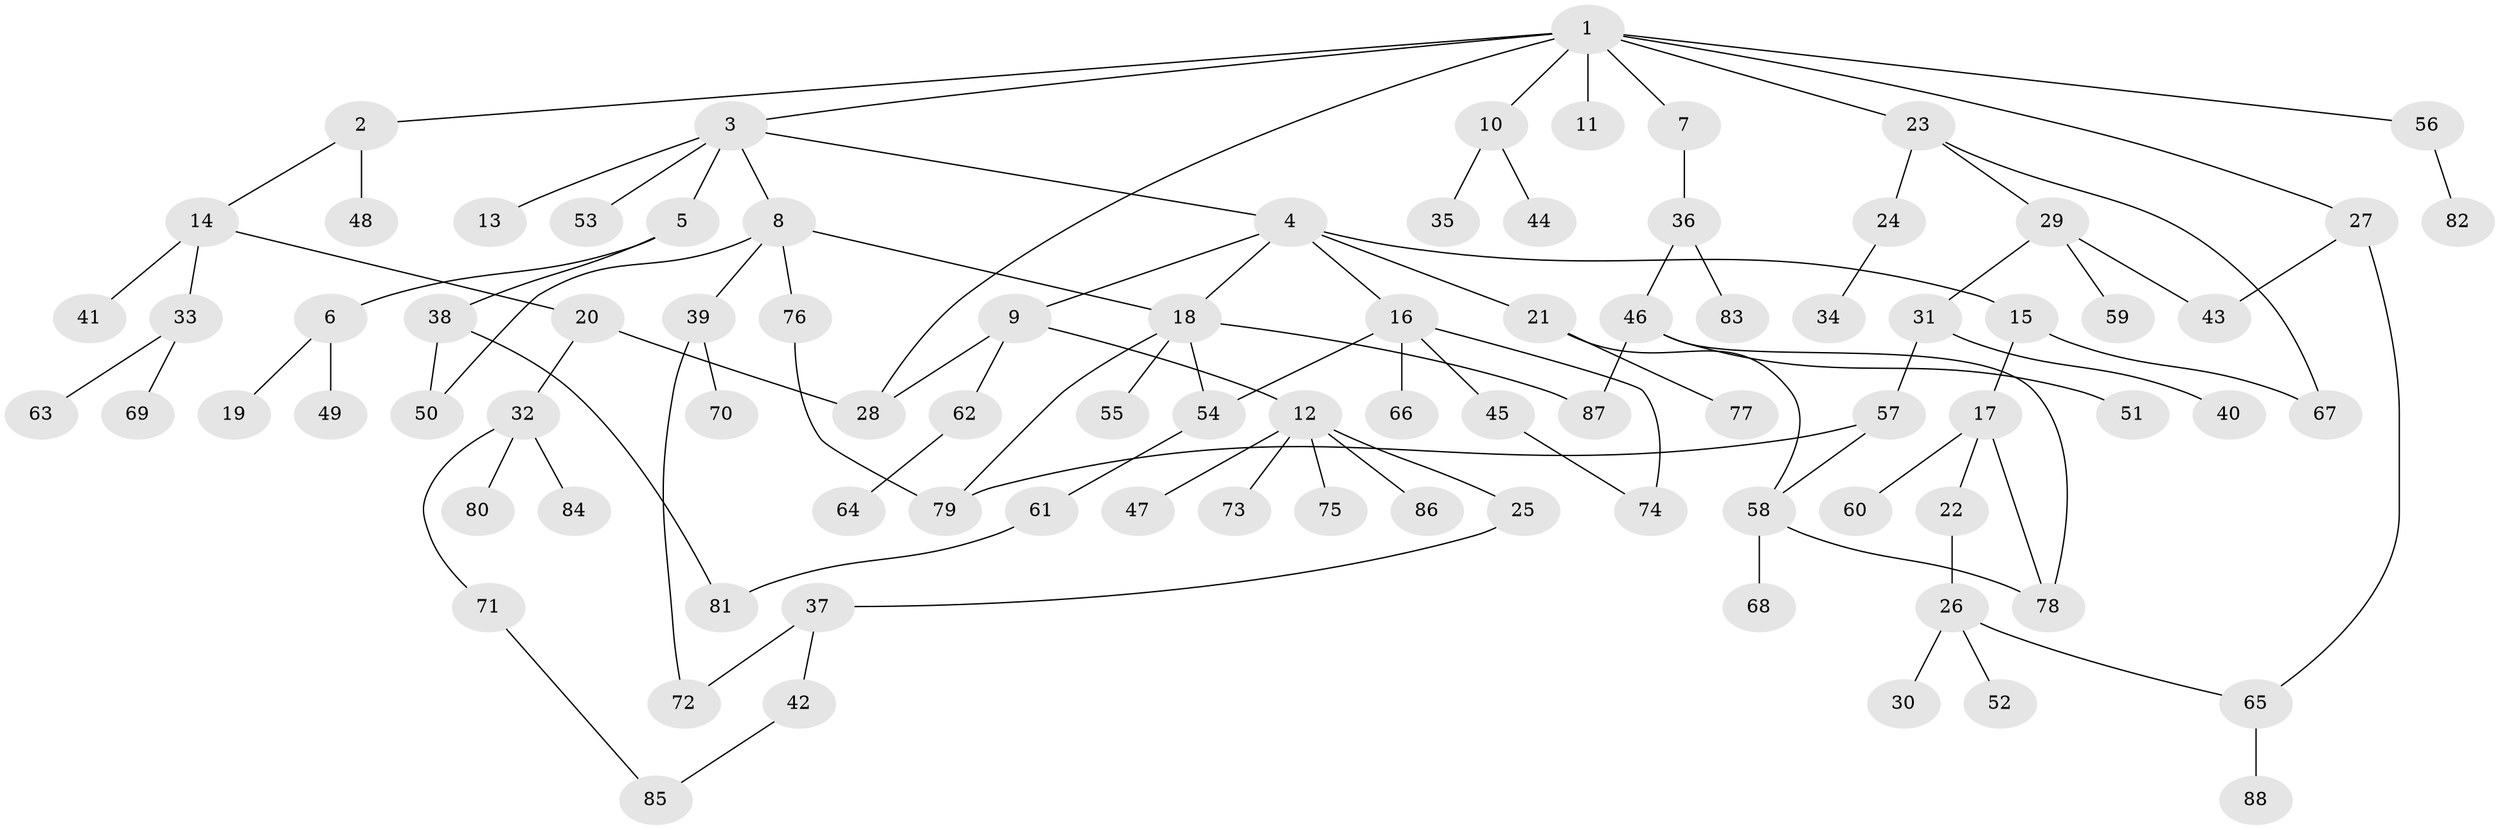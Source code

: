 // coarse degree distribution, {8: 0.03278688524590164, 2: 0.21311475409836064, 5: 0.06557377049180328, 3: 0.14754098360655737, 4: 0.14754098360655737, 6: 0.01639344262295082, 1: 0.3770491803278688}
// Generated by graph-tools (version 1.1) at 2025/23/03/03/25 07:23:34]
// undirected, 88 vertices, 105 edges
graph export_dot {
graph [start="1"]
  node [color=gray90,style=filled];
  1;
  2;
  3;
  4;
  5;
  6;
  7;
  8;
  9;
  10;
  11;
  12;
  13;
  14;
  15;
  16;
  17;
  18;
  19;
  20;
  21;
  22;
  23;
  24;
  25;
  26;
  27;
  28;
  29;
  30;
  31;
  32;
  33;
  34;
  35;
  36;
  37;
  38;
  39;
  40;
  41;
  42;
  43;
  44;
  45;
  46;
  47;
  48;
  49;
  50;
  51;
  52;
  53;
  54;
  55;
  56;
  57;
  58;
  59;
  60;
  61;
  62;
  63;
  64;
  65;
  66;
  67;
  68;
  69;
  70;
  71;
  72;
  73;
  74;
  75;
  76;
  77;
  78;
  79;
  80;
  81;
  82;
  83;
  84;
  85;
  86;
  87;
  88;
  1 -- 2;
  1 -- 3;
  1 -- 7;
  1 -- 10;
  1 -- 11;
  1 -- 23;
  1 -- 27;
  1 -- 56;
  1 -- 28;
  2 -- 14;
  2 -- 48;
  3 -- 4;
  3 -- 5;
  3 -- 8;
  3 -- 13;
  3 -- 53;
  4 -- 9;
  4 -- 15;
  4 -- 16;
  4 -- 21;
  4 -- 18;
  5 -- 6;
  5 -- 38;
  6 -- 19;
  6 -- 49;
  7 -- 36;
  8 -- 18;
  8 -- 39;
  8 -- 50;
  8 -- 76;
  9 -- 12;
  9 -- 62;
  9 -- 28;
  10 -- 35;
  10 -- 44;
  12 -- 25;
  12 -- 47;
  12 -- 73;
  12 -- 75;
  12 -- 86;
  14 -- 20;
  14 -- 33;
  14 -- 41;
  15 -- 17;
  15 -- 67;
  16 -- 45;
  16 -- 54;
  16 -- 66;
  16 -- 74;
  17 -- 22;
  17 -- 60;
  17 -- 78;
  18 -- 55;
  18 -- 87;
  18 -- 79;
  18 -- 54;
  20 -- 28;
  20 -- 32;
  21 -- 58;
  21 -- 77;
  22 -- 26;
  23 -- 24;
  23 -- 29;
  23 -- 67;
  24 -- 34;
  25 -- 37;
  26 -- 30;
  26 -- 52;
  26 -- 65;
  27 -- 65;
  27 -- 43;
  29 -- 31;
  29 -- 43;
  29 -- 59;
  31 -- 40;
  31 -- 57;
  32 -- 71;
  32 -- 80;
  32 -- 84;
  33 -- 63;
  33 -- 69;
  36 -- 46;
  36 -- 83;
  37 -- 42;
  37 -- 72;
  38 -- 50;
  38 -- 81;
  39 -- 70;
  39 -- 72;
  42 -- 85;
  45 -- 74;
  46 -- 51;
  46 -- 87;
  46 -- 78;
  54 -- 61;
  56 -- 82;
  57 -- 79;
  57 -- 58;
  58 -- 68;
  58 -- 78;
  61 -- 81;
  62 -- 64;
  65 -- 88;
  71 -- 85;
  76 -- 79;
}
